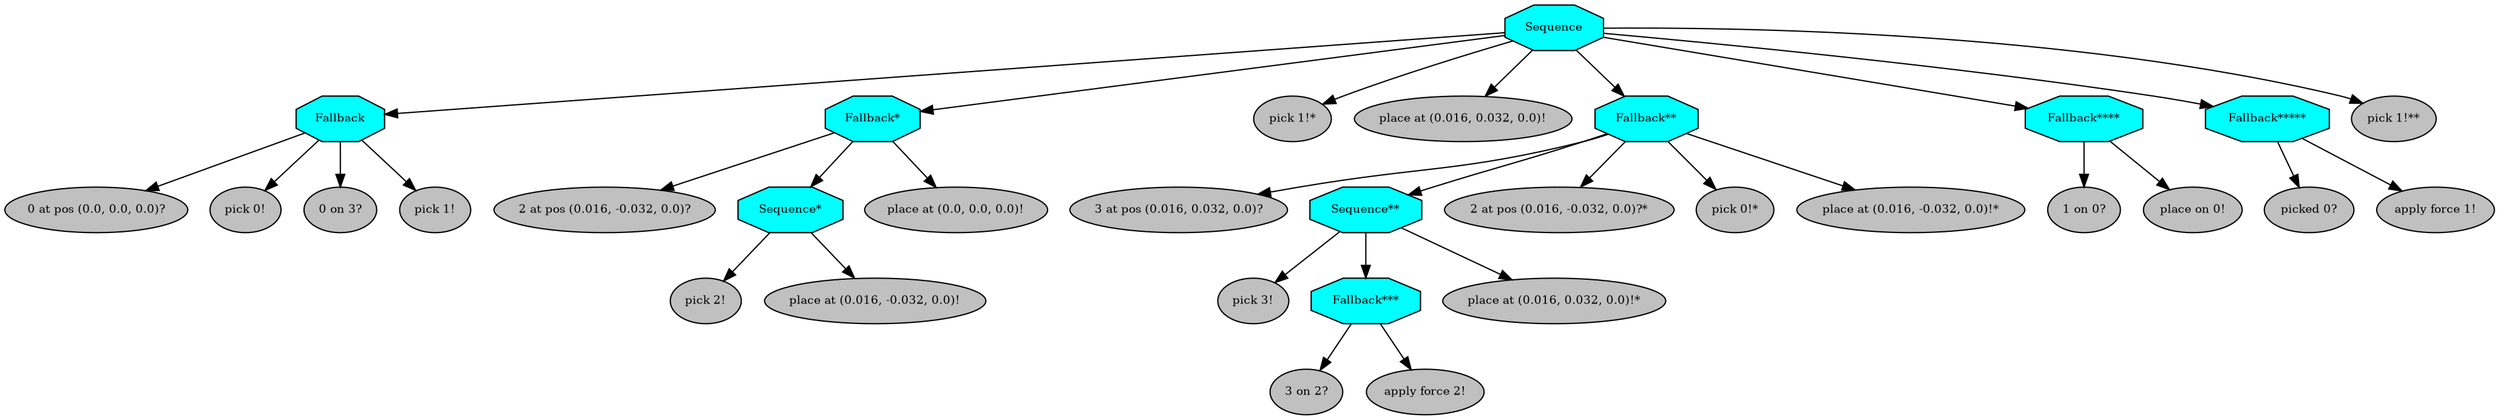 digraph pastafarianism {
ordering=out;
graph [fontname="times-roman"];
node [fontname="times-roman"];
edge [fontname="times-roman"];
Sequence [fillcolor=cyan, fontcolor=black, fontsize=9, label=Sequence, shape=octagon, style=filled];
Fallback [fillcolor=cyan, fontcolor=black, fontsize=9, label=Fallback, shape=octagon, style=filled];
Sequence -> Fallback;
"0 at pos (0.0, 0.0, 0.0)?" [fillcolor=gray, fontcolor=black, fontsize=9, label="0 at pos (0.0, 0.0, 0.0)?", shape=ellipse, style=filled];
Fallback -> "0 at pos (0.0, 0.0, 0.0)?";
"pick 0!" [fillcolor=gray, fontcolor=black, fontsize=9, label="pick 0!", shape=ellipse, style=filled];
Fallback -> "pick 0!";
"0 on 3?" [fillcolor=gray, fontcolor=black, fontsize=9, label="0 on 3?", shape=ellipse, style=filled];
Fallback -> "0 on 3?";
"pick 1!" [fillcolor=gray, fontcolor=black, fontsize=9, label="pick 1!", shape=ellipse, style=filled];
Fallback -> "pick 1!";
"Fallback*" [fillcolor=cyan, fontcolor=black, fontsize=9, label="Fallback*", shape=octagon, style=filled];
Sequence -> "Fallback*";
"2 at pos (0.016, -0.032, 0.0)?" [fillcolor=gray, fontcolor=black, fontsize=9, label="2 at pos (0.016, -0.032, 0.0)?", shape=ellipse, style=filled];
"Fallback*" -> "2 at pos (0.016, -0.032, 0.0)?";
"Sequence*" [fillcolor=cyan, fontcolor=black, fontsize=9, label="Sequence*", shape=octagon, style=filled];
"Fallback*" -> "Sequence*";
"pick 2!" [fillcolor=gray, fontcolor=black, fontsize=9, label="pick 2!", shape=ellipse, style=filled];
"Sequence*" -> "pick 2!";
"place at (0.016, -0.032, 0.0)!" [fillcolor=gray, fontcolor=black, fontsize=9, label="place at (0.016, -0.032, 0.0)!", shape=ellipse, style=filled];
"Sequence*" -> "place at (0.016, -0.032, 0.0)!";
"place at (0.0, 0.0, 0.0)!" [fillcolor=gray, fontcolor=black, fontsize=9, label="place at (0.0, 0.0, 0.0)!", shape=ellipse, style=filled];
"Fallback*" -> "place at (0.0, 0.0, 0.0)!";
"pick 1!*" [fillcolor=gray, fontcolor=black, fontsize=9, label="pick 1!*", shape=ellipse, style=filled];
Sequence -> "pick 1!*";
"place at (0.016, 0.032, 0.0)!" [fillcolor=gray, fontcolor=black, fontsize=9, label="place at (0.016, 0.032, 0.0)!", shape=ellipse, style=filled];
Sequence -> "place at (0.016, 0.032, 0.0)!";
"Fallback**" [fillcolor=cyan, fontcolor=black, fontsize=9, label="Fallback**", shape=octagon, style=filled];
Sequence -> "Fallback**";
"3 at pos (0.016, 0.032, 0.0)?" [fillcolor=gray, fontcolor=black, fontsize=9, label="3 at pos (0.016, 0.032, 0.0)?", shape=ellipse, style=filled];
"Fallback**" -> "3 at pos (0.016, 0.032, 0.0)?";
"Sequence**" [fillcolor=cyan, fontcolor=black, fontsize=9, label="Sequence**", shape=octagon, style=filled];
"Fallback**" -> "Sequence**";
"pick 3!" [fillcolor=gray, fontcolor=black, fontsize=9, label="pick 3!", shape=ellipse, style=filled];
"Sequence**" -> "pick 3!";
"Fallback***" [fillcolor=cyan, fontcolor=black, fontsize=9, label="Fallback***", shape=octagon, style=filled];
"Sequence**" -> "Fallback***";
"3 on 2?" [fillcolor=gray, fontcolor=black, fontsize=9, label="3 on 2?", shape=ellipse, style=filled];
"Fallback***" -> "3 on 2?";
"apply force 2!" [fillcolor=gray, fontcolor=black, fontsize=9, label="apply force 2!", shape=ellipse, style=filled];
"Fallback***" -> "apply force 2!";
"place at (0.016, 0.032, 0.0)!*" [fillcolor=gray, fontcolor=black, fontsize=9, label="place at (0.016, 0.032, 0.0)!*", shape=ellipse, style=filled];
"Sequence**" -> "place at (0.016, 0.032, 0.0)!*";
"2 at pos (0.016, -0.032, 0.0)?*" [fillcolor=gray, fontcolor=black, fontsize=9, label="2 at pos (0.016, -0.032, 0.0)?*", shape=ellipse, style=filled];
"Fallback**" -> "2 at pos (0.016, -0.032, 0.0)?*";
"pick 0!*" [fillcolor=gray, fontcolor=black, fontsize=9, label="pick 0!*", shape=ellipse, style=filled];
"Fallback**" -> "pick 0!*";
"place at (0.016, -0.032, 0.0)!*" [fillcolor=gray, fontcolor=black, fontsize=9, label="place at (0.016, -0.032, 0.0)!*", shape=ellipse, style=filled];
"Fallback**" -> "place at (0.016, -0.032, 0.0)!*";
"Fallback****" [fillcolor=cyan, fontcolor=black, fontsize=9, label="Fallback****", shape=octagon, style=filled];
Sequence -> "Fallback****";
"1 on 0?" [fillcolor=gray, fontcolor=black, fontsize=9, label="1 on 0?", shape=ellipse, style=filled];
"Fallback****" -> "1 on 0?";
"place on 0!" [fillcolor=gray, fontcolor=black, fontsize=9, label="place on 0!", shape=ellipse, style=filled];
"Fallback****" -> "place on 0!";
"Fallback*****" [fillcolor=cyan, fontcolor=black, fontsize=9, label="Fallback*****", shape=octagon, style=filled];
Sequence -> "Fallback*****";
"picked 0?" [fillcolor=gray, fontcolor=black, fontsize=9, label="picked 0?", shape=ellipse, style=filled];
"Fallback*****" -> "picked 0?";
"apply force 1!" [fillcolor=gray, fontcolor=black, fontsize=9, label="apply force 1!", shape=ellipse, style=filled];
"Fallback*****" -> "apply force 1!";
"pick 1!**" [fillcolor=gray, fontcolor=black, fontsize=9, label="pick 1!**", shape=ellipse, style=filled];
Sequence -> "pick 1!**";
}
